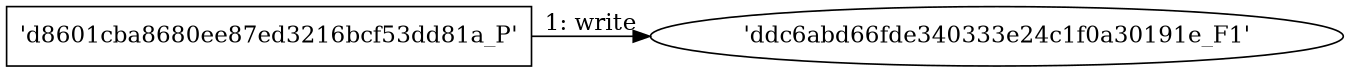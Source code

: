 digraph "D:\Learning\Paper\apt\基于CTI的攻击预警\Dataset\攻击图\ASGfromALLCTI\Changing the IMEI, Provider, Model, and Phone Number in the Android emulator.dot" {
rankdir="LR"
size="9"
fixedsize="false"
splines="true"
nodesep=0.3
ranksep=0
fontsize=10
overlap="scalexy"
engine= "neato"
	"'ddc6abd66fde340333e24c1f0a30191e_F1'" [node_type=file shape=ellipse]
	"'d8601cba8680ee87ed3216bcf53dd81a_P'" [node_type=Process shape=box]
	"'d8601cba8680ee87ed3216bcf53dd81a_P'" -> "'ddc6abd66fde340333e24c1f0a30191e_F1'" [label="1: write"]
}

